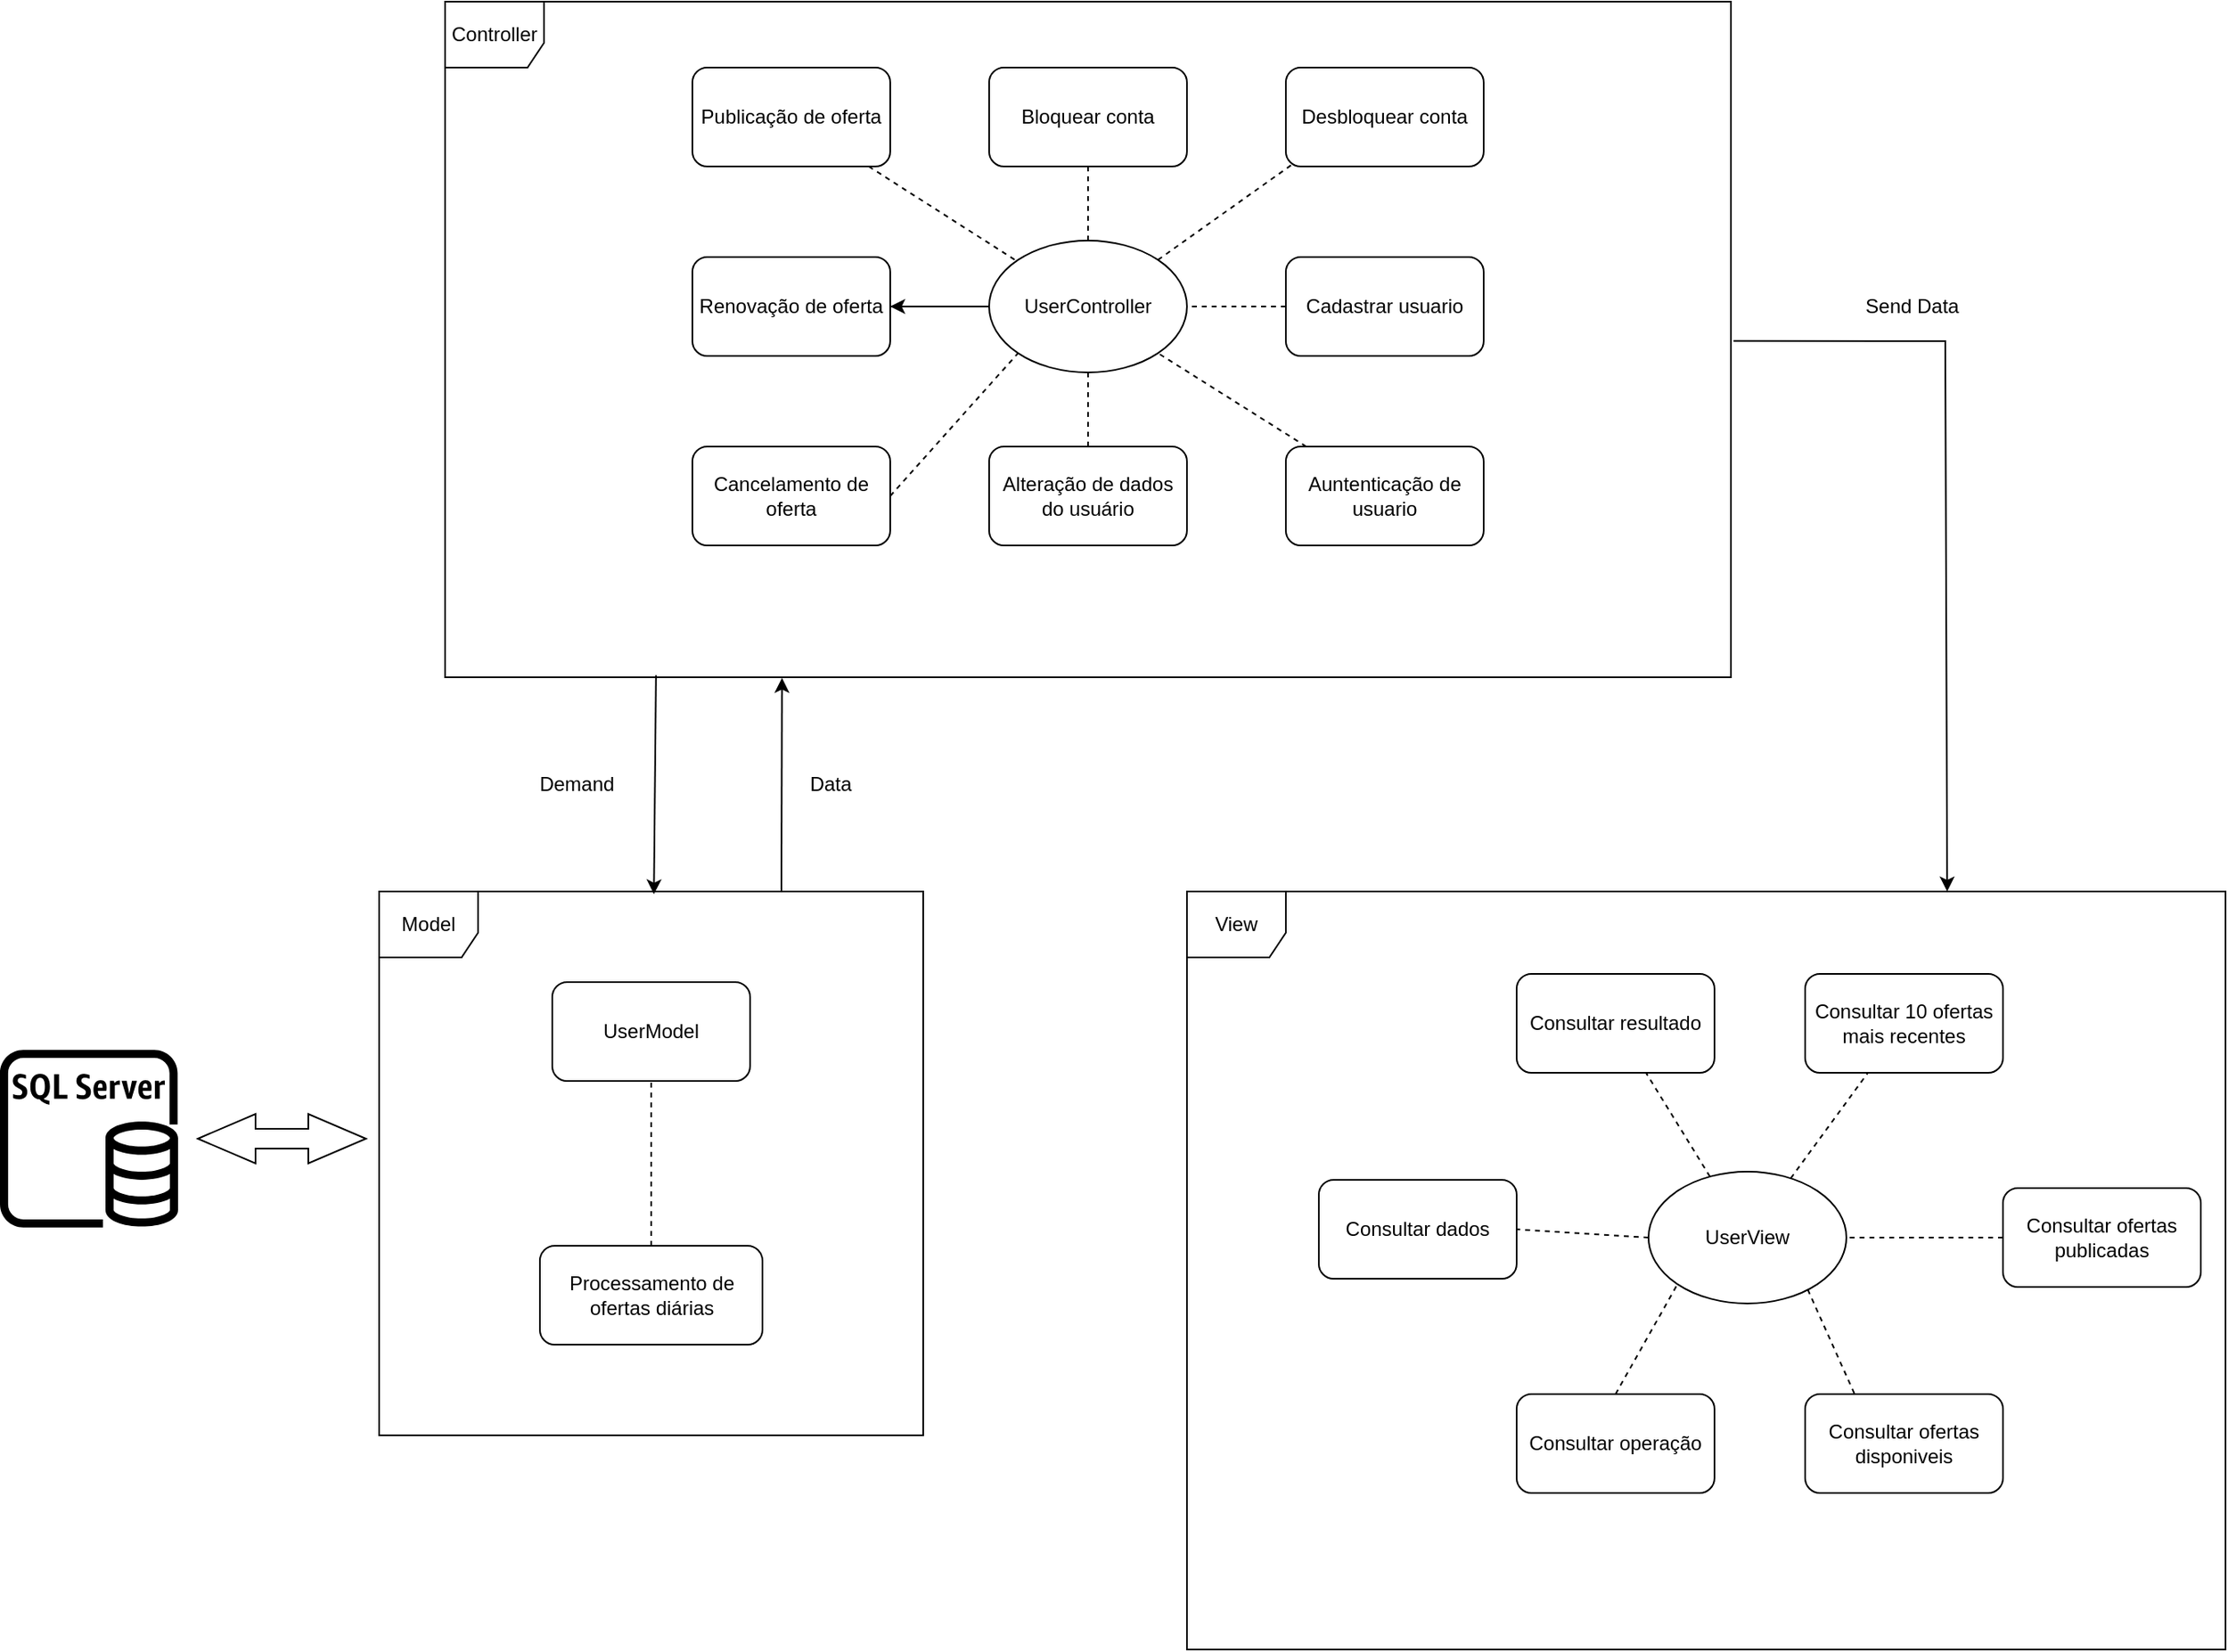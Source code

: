 <mxfile version="18.0.3" type="github">
  <diagram id="C5RBs43oDa-KdzZeNtuy" name="Page-1">
    <mxGraphModel dx="4355" dy="1162" grid="1" gridSize="10" guides="1" tooltips="1" connect="1" arrows="1" fold="1" page="1" pageScale="1" pageWidth="827" pageHeight="1169" math="0" shadow="0">
      <root>
        <mxCell id="WIyWlLk6GJQsqaUBKTNV-0" />
        <mxCell id="WIyWlLk6GJQsqaUBKTNV-1" parent="WIyWlLk6GJQsqaUBKTNV-0" />
        <mxCell id="hZn3tJ6vw7ngV-sRrfr--11" value="Model" style="shape=umlFrame;whiteSpace=wrap;html=1;width=60;height=40;" parent="WIyWlLk6GJQsqaUBKTNV-1" vertex="1">
          <mxGeometry x="170" y="650" width="330" height="330" as="geometry" />
        </mxCell>
        <mxCell id="hZn3tJ6vw7ngV-sRrfr--44" value="" style="sketch=0;outlineConnect=0;fontColor=#232F3E;gradientColor=none;fillColor=#000000;strokeColor=none;dashed=0;verticalLabelPosition=bottom;verticalAlign=top;align=center;html=1;fontSize=12;fontStyle=0;aspect=fixed;pointerEvents=1;shape=mxgraph.aws4.rds_sql_server_instance;" parent="WIyWlLk6GJQsqaUBKTNV-1" vertex="1">
          <mxGeometry x="-60" y="746" width="108" height="108" as="geometry" />
        </mxCell>
        <mxCell id="ZVCv-JxzfMziUGyoKQ7P-0" value="View&lt;span style=&quot;color: rgba(0, 0, 0, 0); font-family: monospace; font-size: 0px; text-align: start;&quot;&gt;%3CmxGraphModel%3E%3Croot%3E%3CmxCell%20id%3D%220%22%2F%3E%3CmxCell%20id%3D%221%22%20parent%3D%220%22%2F%3E%3CmxCell%20id%3D%222%22%20value%3D%22Model%22%20style%3D%22shape%3DumlFrame%3BwhiteSpace%3Dwrap%3Bhtml%3D1%3Bwidth%3D60%3Bheight%3D40%3B%22%20vertex%3D%221%22%20parent%3D%221%22%3E%3CmxGeometry%20x%3D%22-105%22%20y%3D%22280%22%20width%3D%22780%22%20height%3D%22410%22%20as%3D%22geometry%22%2F%3E%3C%2FmxCell%3E%3C%2Froot%3E%3C%2FmxGraphModel%3E&lt;/span&gt;" style="shape=umlFrame;whiteSpace=wrap;html=1;width=60;height=40;" vertex="1" parent="WIyWlLk6GJQsqaUBKTNV-1">
          <mxGeometry x="660" y="650" width="630" height="460" as="geometry" />
        </mxCell>
        <mxCell id="ZVCv-JxzfMziUGyoKQ7P-1" value="Controller" style="shape=umlFrame;whiteSpace=wrap;html=1;width=60;height=40;" vertex="1" parent="WIyWlLk6GJQsqaUBKTNV-1">
          <mxGeometry x="210" y="110" width="780" height="410" as="geometry" />
        </mxCell>
        <mxCell id="ZVCv-JxzfMziUGyoKQ7P-5" value="UserModel" style="rounded=1;whiteSpace=wrap;html=1;" vertex="1" parent="WIyWlLk6GJQsqaUBKTNV-1">
          <mxGeometry x="275" y="705" width="120" height="60" as="geometry" />
        </mxCell>
        <mxCell id="ZVCv-JxzfMziUGyoKQ7P-6" value="Processamento de ofertas diárias" style="rounded=1;whiteSpace=wrap;html=1;" vertex="1" parent="WIyWlLk6GJQsqaUBKTNV-1">
          <mxGeometry x="267.5" y="865" width="135" height="60" as="geometry" />
        </mxCell>
        <mxCell id="ZVCv-JxzfMziUGyoKQ7P-11" value="" style="html=1;shadow=0;dashed=0;align=center;verticalAlign=middle;shape=mxgraph.arrows2.twoWayArrow;dy=0.6;dx=35;" vertex="1" parent="WIyWlLk6GJQsqaUBKTNV-1">
          <mxGeometry x="60" y="785" width="102" height="30" as="geometry" />
        </mxCell>
        <mxCell id="ZVCv-JxzfMziUGyoKQ7P-13" value="UserView" style="ellipse;whiteSpace=wrap;html=1;" vertex="1" parent="WIyWlLk6GJQsqaUBKTNV-1">
          <mxGeometry x="940" y="820" width="120" height="80" as="geometry" />
        </mxCell>
        <mxCell id="ZVCv-JxzfMziUGyoKQ7P-14" value="Consultar resultado" style="rounded=1;whiteSpace=wrap;html=1;" vertex="1" parent="WIyWlLk6GJQsqaUBKTNV-1">
          <mxGeometry x="860" y="700" width="120" height="60" as="geometry" />
        </mxCell>
        <mxCell id="ZVCv-JxzfMziUGyoKQ7P-15" value="Consultar dados&lt;span style=&quot;color: rgba(0, 0, 0, 0); font-family: monospace; font-size: 0px; text-align: start;&quot;&gt;%3CmxGraphModel%3E%3Croot%3E%3CmxCell%20id%3D%220%22%2F%3E%3CmxCell%20id%3D%221%22%20parent%3D%220%22%2F%3E%3CmxCell%20id%3D%222%22%20value%3D%22Consultar%20resultado%22%20style%3D%22rounded%3D1%3BwhiteSpace%3Dwrap%3Bhtml%3D1%3B%22%20vertex%3D%221%22%20parent%3D%221%22%3E%3CmxGeometry%20x%3D%22827%22%20y%3D%22580%22%20width%3D%22120%22%20height%3D%2260%22%20as%3D%22geometry%22%2F%3E%3C%2FmxCell%3E%3C%2Froot%3E%3C%2FmxGraphModel%3E&lt;/span&gt;" style="rounded=1;whiteSpace=wrap;html=1;" vertex="1" parent="WIyWlLk6GJQsqaUBKTNV-1">
          <mxGeometry x="740" y="825" width="120" height="60" as="geometry" />
        </mxCell>
        <mxCell id="ZVCv-JxzfMziUGyoKQ7P-16" value="Consultar 10 ofertas mais recentes" style="rounded=1;whiteSpace=wrap;html=1;" vertex="1" parent="WIyWlLk6GJQsqaUBKTNV-1">
          <mxGeometry x="1035" y="700" width="120" height="60" as="geometry" />
        </mxCell>
        <mxCell id="ZVCv-JxzfMziUGyoKQ7P-17" value="Consultar ofertas publicadas" style="rounded=1;whiteSpace=wrap;html=1;" vertex="1" parent="WIyWlLk6GJQsqaUBKTNV-1">
          <mxGeometry x="1155" y="830" width="120" height="60" as="geometry" />
        </mxCell>
        <mxCell id="ZVCv-JxzfMziUGyoKQ7P-18" value="Consultar ofertas disponiveis" style="rounded=1;whiteSpace=wrap;html=1;" vertex="1" parent="WIyWlLk6GJQsqaUBKTNV-1">
          <mxGeometry x="1035" y="955" width="120" height="60" as="geometry" />
        </mxCell>
        <mxCell id="ZVCv-JxzfMziUGyoKQ7P-19" value="Consultar operação" style="rounded=1;whiteSpace=wrap;html=1;" vertex="1" parent="WIyWlLk6GJQsqaUBKTNV-1">
          <mxGeometry x="860" y="955" width="120" height="60" as="geometry" />
        </mxCell>
        <mxCell id="ZVCv-JxzfMziUGyoKQ7P-32" value="" style="edgeStyle=orthogonalEdgeStyle;rounded=0;orthogonalLoop=1;jettySize=auto;html=1;" edge="1" parent="WIyWlLk6GJQsqaUBKTNV-1" source="ZVCv-JxzfMziUGyoKQ7P-20" target="ZVCv-JxzfMziUGyoKQ7P-27">
          <mxGeometry relative="1" as="geometry" />
        </mxCell>
        <mxCell id="ZVCv-JxzfMziUGyoKQ7P-20" value="UserController" style="ellipse;whiteSpace=wrap;html=1;" vertex="1" parent="WIyWlLk6GJQsqaUBKTNV-1">
          <mxGeometry x="540" y="255" width="120" height="80" as="geometry" />
        </mxCell>
        <mxCell id="ZVCv-JxzfMziUGyoKQ7P-21" value="Bloquear conta" style="rounded=1;whiteSpace=wrap;html=1;" vertex="1" parent="WIyWlLk6GJQsqaUBKTNV-1">
          <mxGeometry x="540" y="150" width="120" height="60" as="geometry" />
        </mxCell>
        <mxCell id="ZVCv-JxzfMziUGyoKQ7P-22" value="Desbloquear conta" style="rounded=1;whiteSpace=wrap;html=1;" vertex="1" parent="WIyWlLk6GJQsqaUBKTNV-1">
          <mxGeometry x="720" y="150" width="120" height="60" as="geometry" />
        </mxCell>
        <mxCell id="ZVCv-JxzfMziUGyoKQ7P-23" value="Cadastrar usuario" style="rounded=1;whiteSpace=wrap;html=1;" vertex="1" parent="WIyWlLk6GJQsqaUBKTNV-1">
          <mxGeometry x="720" y="265" width="120" height="60" as="geometry" />
        </mxCell>
        <mxCell id="ZVCv-JxzfMziUGyoKQ7P-24" value="Publicação de oferta" style="rounded=1;whiteSpace=wrap;html=1;" vertex="1" parent="WIyWlLk6GJQsqaUBKTNV-1">
          <mxGeometry x="360" y="150" width="120" height="60" as="geometry" />
        </mxCell>
        <mxCell id="ZVCv-JxzfMziUGyoKQ7P-25" value="Alteração de dados do usuário" style="rounded=1;whiteSpace=wrap;html=1;" vertex="1" parent="WIyWlLk6GJQsqaUBKTNV-1">
          <mxGeometry x="540" y="380" width="120" height="60" as="geometry" />
        </mxCell>
        <mxCell id="ZVCv-JxzfMziUGyoKQ7P-26" value="Auntenticação de usuario" style="rounded=1;whiteSpace=wrap;html=1;" vertex="1" parent="WIyWlLk6GJQsqaUBKTNV-1">
          <mxGeometry x="720" y="380" width="120" height="60" as="geometry" />
        </mxCell>
        <mxCell id="ZVCv-JxzfMziUGyoKQ7P-27" value="Renovação de oferta" style="rounded=1;whiteSpace=wrap;html=1;" vertex="1" parent="WIyWlLk6GJQsqaUBKTNV-1">
          <mxGeometry x="360" y="265" width="120" height="60" as="geometry" />
        </mxCell>
        <mxCell id="ZVCv-JxzfMziUGyoKQ7P-28" value="Cancelamento de oferta" style="rounded=1;whiteSpace=wrap;html=1;" vertex="1" parent="WIyWlLk6GJQsqaUBKTNV-1">
          <mxGeometry x="360" y="380" width="120" height="60" as="geometry" />
        </mxCell>
        <mxCell id="ZVCv-JxzfMziUGyoKQ7P-30" value="" style="endArrow=none;dashed=1;html=1;rounded=0;" edge="1" parent="WIyWlLk6GJQsqaUBKTNV-1" source="ZVCv-JxzfMziUGyoKQ7P-24" target="ZVCv-JxzfMziUGyoKQ7P-20">
          <mxGeometry width="50" height="50" relative="1" as="geometry">
            <mxPoint x="470" y="230" as="sourcePoint" />
            <mxPoint x="520" y="180" as="targetPoint" />
          </mxGeometry>
        </mxCell>
        <mxCell id="ZVCv-JxzfMziUGyoKQ7P-31" value="" style="endArrow=none;dashed=1;html=1;rounded=0;exitX=1;exitY=0.5;exitDx=0;exitDy=0;entryX=0;entryY=0.5;entryDx=0;entryDy=0;" edge="1" parent="WIyWlLk6GJQsqaUBKTNV-1" source="ZVCv-JxzfMziUGyoKQ7P-27" target="ZVCv-JxzfMziUGyoKQ7P-20">
          <mxGeometry width="50" height="50" relative="1" as="geometry">
            <mxPoint x="490.002" y="220" as="sourcePoint" />
            <mxPoint x="560" y="280" as="targetPoint" />
          </mxGeometry>
        </mxCell>
        <mxCell id="ZVCv-JxzfMziUGyoKQ7P-33" value="" style="endArrow=none;dashed=1;html=1;rounded=0;entryX=0;entryY=1;entryDx=0;entryDy=0;exitX=1;exitY=0.5;exitDx=0;exitDy=0;" edge="1" parent="WIyWlLk6GJQsqaUBKTNV-1" source="ZVCv-JxzfMziUGyoKQ7P-28" target="ZVCv-JxzfMziUGyoKQ7P-20">
          <mxGeometry width="50" height="50" relative="1" as="geometry">
            <mxPoint x="486.842" y="230" as="sourcePoint" />
            <mxPoint x="576.521" y="287.435" as="targetPoint" />
          </mxGeometry>
        </mxCell>
        <mxCell id="ZVCv-JxzfMziUGyoKQ7P-34" value="" style="endArrow=none;dashed=1;html=1;rounded=0;entryX=0.5;entryY=1;entryDx=0;entryDy=0;" edge="1" parent="WIyWlLk6GJQsqaUBKTNV-1" source="ZVCv-JxzfMziUGyoKQ7P-25" target="ZVCv-JxzfMziUGyoKQ7P-20">
          <mxGeometry width="50" height="50" relative="1" as="geometry">
            <mxPoint x="496.842" y="240" as="sourcePoint" />
            <mxPoint x="586.521" y="297.435" as="targetPoint" />
          </mxGeometry>
        </mxCell>
        <mxCell id="ZVCv-JxzfMziUGyoKQ7P-35" value="" style="endArrow=none;dashed=1;html=1;rounded=0;entryX=1;entryY=1;entryDx=0;entryDy=0;" edge="1" parent="WIyWlLk6GJQsqaUBKTNV-1" source="ZVCv-JxzfMziUGyoKQ7P-26" target="ZVCv-JxzfMziUGyoKQ7P-20">
          <mxGeometry width="50" height="50" relative="1" as="geometry">
            <mxPoint x="506.842" y="250" as="sourcePoint" />
            <mxPoint x="596.521" y="307.435" as="targetPoint" />
          </mxGeometry>
        </mxCell>
        <mxCell id="ZVCv-JxzfMziUGyoKQ7P-36" value="" style="endArrow=none;dashed=1;html=1;rounded=0;entryX=1;entryY=0.5;entryDx=0;entryDy=0;" edge="1" parent="WIyWlLk6GJQsqaUBKTNV-1" source="ZVCv-JxzfMziUGyoKQ7P-23" target="ZVCv-JxzfMziUGyoKQ7P-20">
          <mxGeometry width="50" height="50" relative="1" as="geometry">
            <mxPoint x="516.842" y="260" as="sourcePoint" />
            <mxPoint x="606.521" y="317.435" as="targetPoint" />
          </mxGeometry>
        </mxCell>
        <mxCell id="ZVCv-JxzfMziUGyoKQ7P-37" value="" style="endArrow=none;dashed=1;html=1;rounded=0;entryX=0.036;entryY=0.974;entryDx=0;entryDy=0;entryPerimeter=0;exitX=1;exitY=0;exitDx=0;exitDy=0;" edge="1" parent="WIyWlLk6GJQsqaUBKTNV-1" source="ZVCv-JxzfMziUGyoKQ7P-20" target="ZVCv-JxzfMziUGyoKQ7P-22">
          <mxGeometry width="50" height="50" relative="1" as="geometry">
            <mxPoint x="526.842" y="270" as="sourcePoint" />
            <mxPoint x="616.521" y="327.435" as="targetPoint" />
          </mxGeometry>
        </mxCell>
        <mxCell id="ZVCv-JxzfMziUGyoKQ7P-38" value="" style="endArrow=none;dashed=1;html=1;rounded=0;exitX=0.5;exitY=1;exitDx=0;exitDy=0;entryX=0.5;entryY=0;entryDx=0;entryDy=0;" edge="1" parent="WIyWlLk6GJQsqaUBKTNV-1" source="ZVCv-JxzfMziUGyoKQ7P-21" target="ZVCv-JxzfMziUGyoKQ7P-20">
          <mxGeometry width="50" height="50" relative="1" as="geometry">
            <mxPoint x="536.842" y="280" as="sourcePoint" />
            <mxPoint x="626.521" y="337.435" as="targetPoint" />
          </mxGeometry>
        </mxCell>
        <mxCell id="ZVCv-JxzfMziUGyoKQ7P-40" value="" style="endArrow=none;dashed=1;html=1;rounded=0;" edge="1" parent="WIyWlLk6GJQsqaUBKTNV-1" source="ZVCv-JxzfMziUGyoKQ7P-13" target="ZVCv-JxzfMziUGyoKQ7P-14">
          <mxGeometry width="50" height="50" relative="1" as="geometry">
            <mxPoint x="940" y="800" as="sourcePoint" />
            <mxPoint x="990" y="750" as="targetPoint" />
          </mxGeometry>
        </mxCell>
        <mxCell id="ZVCv-JxzfMziUGyoKQ7P-41" value="" style="endArrow=none;dashed=1;html=1;rounded=0;exitX=0;exitY=0.5;exitDx=0;exitDy=0;entryX=1;entryY=0.5;entryDx=0;entryDy=0;" edge="1" parent="WIyWlLk6GJQsqaUBKTNV-1" source="ZVCv-JxzfMziUGyoKQ7P-13" target="ZVCv-JxzfMziUGyoKQ7P-15">
          <mxGeometry width="50" height="50" relative="1" as="geometry">
            <mxPoint x="987.451" y="832.932" as="sourcePoint" />
            <mxPoint x="948.462" y="770" as="targetPoint" />
          </mxGeometry>
        </mxCell>
        <mxCell id="ZVCv-JxzfMziUGyoKQ7P-42" value="" style="endArrow=none;dashed=1;html=1;rounded=0;exitX=0.5;exitY=0;exitDx=0;exitDy=0;entryX=0;entryY=1;entryDx=0;entryDy=0;" edge="1" parent="WIyWlLk6GJQsqaUBKTNV-1" source="ZVCv-JxzfMziUGyoKQ7P-19" target="ZVCv-JxzfMziUGyoKQ7P-13">
          <mxGeometry width="50" height="50" relative="1" as="geometry">
            <mxPoint x="997.451" y="842.932" as="sourcePoint" />
            <mxPoint x="958.462" y="780" as="targetPoint" />
          </mxGeometry>
        </mxCell>
        <mxCell id="ZVCv-JxzfMziUGyoKQ7P-43" value="" style="endArrow=none;dashed=1;html=1;rounded=0;" edge="1" parent="WIyWlLk6GJQsqaUBKTNV-1" source="ZVCv-JxzfMziUGyoKQ7P-13" target="ZVCv-JxzfMziUGyoKQ7P-16">
          <mxGeometry width="50" height="50" relative="1" as="geometry">
            <mxPoint x="1007.451" y="852.932" as="sourcePoint" />
            <mxPoint x="968.462" y="790" as="targetPoint" />
          </mxGeometry>
        </mxCell>
        <mxCell id="ZVCv-JxzfMziUGyoKQ7P-44" value="" style="endArrow=none;dashed=1;html=1;rounded=0;exitX=0.805;exitY=0.895;exitDx=0;exitDy=0;exitPerimeter=0;entryX=0.25;entryY=0;entryDx=0;entryDy=0;" edge="1" parent="WIyWlLk6GJQsqaUBKTNV-1" source="ZVCv-JxzfMziUGyoKQ7P-13" target="ZVCv-JxzfMziUGyoKQ7P-18">
          <mxGeometry width="50" height="50" relative="1" as="geometry">
            <mxPoint x="1017.451" y="862.932" as="sourcePoint" />
            <mxPoint x="978.462" y="800" as="targetPoint" />
          </mxGeometry>
        </mxCell>
        <mxCell id="ZVCv-JxzfMziUGyoKQ7P-45" value="" style="endArrow=none;dashed=1;html=1;rounded=0;exitX=0;exitY=0.5;exitDx=0;exitDy=0;entryX=1;entryY=0.5;entryDx=0;entryDy=0;" edge="1" parent="WIyWlLk6GJQsqaUBKTNV-1" source="ZVCv-JxzfMziUGyoKQ7P-17" target="ZVCv-JxzfMziUGyoKQ7P-13">
          <mxGeometry width="50" height="50" relative="1" as="geometry">
            <mxPoint x="1027.451" y="872.932" as="sourcePoint" />
            <mxPoint x="988.462" y="810" as="targetPoint" />
          </mxGeometry>
        </mxCell>
        <mxCell id="ZVCv-JxzfMziUGyoKQ7P-46" value="" style="endArrow=none;dashed=1;html=1;rounded=0;" edge="1" parent="WIyWlLk6GJQsqaUBKTNV-1" source="ZVCv-JxzfMziUGyoKQ7P-6" target="ZVCv-JxzfMziUGyoKQ7P-5">
          <mxGeometry width="50" height="50" relative="1" as="geometry">
            <mxPoint x="320" y="835" as="sourcePoint" />
            <mxPoint x="370" y="785" as="targetPoint" />
          </mxGeometry>
        </mxCell>
        <mxCell id="ZVCv-JxzfMziUGyoKQ7P-51" value="" style="endArrow=classic;html=1;rounded=0;entryX=0.732;entryY=0;entryDx=0;entryDy=0;entryPerimeter=0;exitX=1.002;exitY=0.502;exitDx=0;exitDy=0;exitPerimeter=0;" edge="1" parent="WIyWlLk6GJQsqaUBKTNV-1" source="ZVCv-JxzfMziUGyoKQ7P-1" target="ZVCv-JxzfMziUGyoKQ7P-0">
          <mxGeometry width="50" height="50" relative="1" as="geometry">
            <mxPoint x="1080" y="520" as="sourcePoint" />
            <mxPoint x="1130" y="470" as="targetPoint" />
            <Array as="points">
              <mxPoint x="1120" y="316" />
            </Array>
          </mxGeometry>
        </mxCell>
        <mxCell id="ZVCv-JxzfMziUGyoKQ7P-52" value="" style="endArrow=classic;html=1;rounded=0;entryX=0.262;entryY=1.001;entryDx=0;entryDy=0;entryPerimeter=0;" edge="1" parent="WIyWlLk6GJQsqaUBKTNV-1" target="ZVCv-JxzfMziUGyoKQ7P-1">
          <mxGeometry width="50" height="50" relative="1" as="geometry">
            <mxPoint x="414" y="650" as="sourcePoint" />
            <mxPoint x="450" y="570" as="targetPoint" />
          </mxGeometry>
        </mxCell>
        <mxCell id="ZVCv-JxzfMziUGyoKQ7P-53" value="" style="endArrow=classic;html=1;rounded=0;entryX=0.505;entryY=0.005;entryDx=0;entryDy=0;entryPerimeter=0;exitX=0.164;exitY=0.997;exitDx=0;exitDy=0;exitPerimeter=0;" edge="1" parent="WIyWlLk6GJQsqaUBKTNV-1" source="ZVCv-JxzfMziUGyoKQ7P-1" target="hZn3tJ6vw7ngV-sRrfr--11">
          <mxGeometry width="50" height="50" relative="1" as="geometry">
            <mxPoint x="300" y="600" as="sourcePoint" />
            <mxPoint x="350" y="550" as="targetPoint" />
          </mxGeometry>
        </mxCell>
        <mxCell id="ZVCv-JxzfMziUGyoKQ7P-54" value="Send Data" style="text;html=1;strokeColor=none;fillColor=none;align=center;verticalAlign=middle;whiteSpace=wrap;rounded=0;" vertex="1" parent="WIyWlLk6GJQsqaUBKTNV-1">
          <mxGeometry x="1070" y="280" width="60" height="30" as="geometry" />
        </mxCell>
        <mxCell id="ZVCv-JxzfMziUGyoKQ7P-55" value="Data&lt;span style=&quot;color: rgba(0, 0, 0, 0); font-family: monospace; font-size: 0px; text-align: start;&quot;&gt;%3CmxGraphModel%3E%3Croot%3E%3CmxCell%20id%3D%220%22%2F%3E%3CmxCell%20id%3D%221%22%20parent%3D%220%22%2F%3E%3CmxCell%20id%3D%222%22%20value%3D%22Send%20Data%22%20style%3D%22text%3Bhtml%3D1%3BstrokeColor%3Dnone%3BfillColor%3Dnone%3Balign%3Dcenter%3BverticalAlign%3Dmiddle%3BwhiteSpace%3Dwrap%3Brounded%3D0%3B%22%20vertex%3D%221%22%20parent%3D%221%22%3E%3CmxGeometry%20x%3D%221070%22%20y%3D%22280%22%20width%3D%2260%22%20height%3D%2230%22%20as%3D%22geometry%22%2F%3E%3C%2FmxCell%3E%3C%2Froot%3E%3C%2FmxGraphModel%3E&lt;/span&gt;" style="text;html=1;strokeColor=none;fillColor=none;align=center;verticalAlign=middle;whiteSpace=wrap;rounded=0;" vertex="1" parent="WIyWlLk6GJQsqaUBKTNV-1">
          <mxGeometry x="414" y="570" width="60" height="30" as="geometry" />
        </mxCell>
        <mxCell id="ZVCv-JxzfMziUGyoKQ7P-56" value="Demand" style="text;html=1;strokeColor=none;fillColor=none;align=center;verticalAlign=middle;whiteSpace=wrap;rounded=0;" vertex="1" parent="WIyWlLk6GJQsqaUBKTNV-1">
          <mxGeometry x="260" y="570" width="60" height="30" as="geometry" />
        </mxCell>
      </root>
    </mxGraphModel>
  </diagram>
</mxfile>
